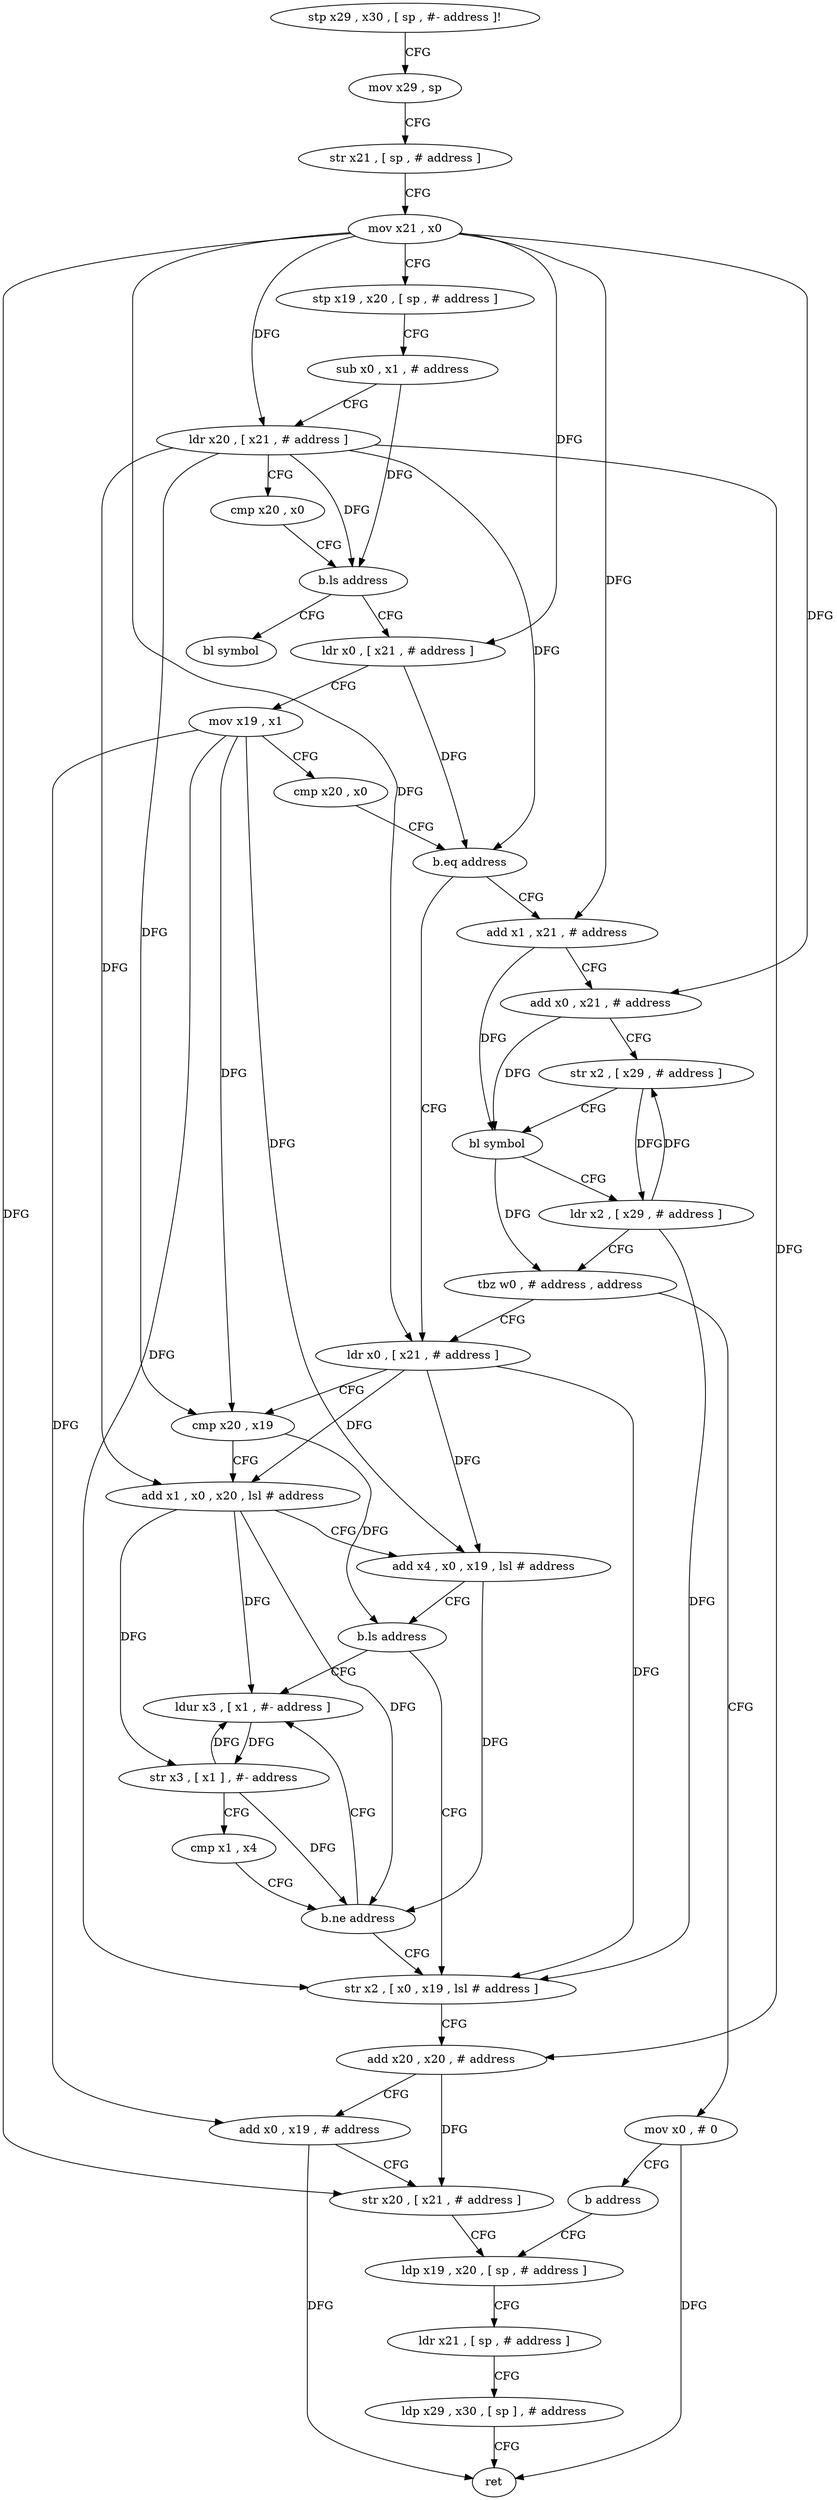 digraph "func" {
"152192" [label = "stp x29 , x30 , [ sp , #- address ]!" ]
"152196" [label = "mov x29 , sp" ]
"152200" [label = "str x21 , [ sp , # address ]" ]
"152204" [label = "mov x21 , x0" ]
"152208" [label = "stp x19 , x20 , [ sp , # address ]" ]
"152212" [label = "sub x0 , x1 , # address" ]
"152216" [label = "ldr x20 , [ x21 , # address ]" ]
"152220" [label = "cmp x20 , x0" ]
"152224" [label = "b.ls address" ]
"152344" [label = "bl symbol" ]
"152228" [label = "ldr x0 , [ x21 , # address ]" ]
"152232" [label = "mov x19 , x1" ]
"152236" [label = "cmp x20 , x0" ]
"152240" [label = "b.eq address" ]
"152312" [label = "add x1 , x21 , # address" ]
"152244" [label = "ldr x0 , [ x21 , # address ]" ]
"152316" [label = "add x0 , x21 , # address" ]
"152320" [label = "str x2 , [ x29 , # address ]" ]
"152324" [label = "bl symbol" ]
"152328" [label = "ldr x2 , [ x29 , # address ]" ]
"152332" [label = "tbz w0 , # address , address" ]
"152336" [label = "mov x0 , # 0" ]
"152248" [label = "cmp x20 , x19" ]
"152252" [label = "add x1 , x0 , x20 , lsl # address" ]
"152256" [label = "add x4 , x0 , x19 , lsl # address" ]
"152260" [label = "b.ls address" ]
"152280" [label = "str x2 , [ x0 , x19 , lsl # address ]" ]
"152264" [label = "ldur x3 , [ x1 , #- address ]" ]
"152340" [label = "b address" ]
"152296" [label = "ldp x19 , x20 , [ sp , # address ]" ]
"152284" [label = "add x20 , x20 , # address" ]
"152288" [label = "add x0 , x19 , # address" ]
"152292" [label = "str x20 , [ x21 , # address ]" ]
"152268" [label = "str x3 , [ x1 ] , #- address" ]
"152272" [label = "cmp x1 , x4" ]
"152276" [label = "b.ne address" ]
"152300" [label = "ldr x21 , [ sp , # address ]" ]
"152304" [label = "ldp x29 , x30 , [ sp ] , # address" ]
"152308" [label = "ret" ]
"152192" -> "152196" [ label = "CFG" ]
"152196" -> "152200" [ label = "CFG" ]
"152200" -> "152204" [ label = "CFG" ]
"152204" -> "152208" [ label = "CFG" ]
"152204" -> "152216" [ label = "DFG" ]
"152204" -> "152228" [ label = "DFG" ]
"152204" -> "152312" [ label = "DFG" ]
"152204" -> "152316" [ label = "DFG" ]
"152204" -> "152244" [ label = "DFG" ]
"152204" -> "152292" [ label = "DFG" ]
"152208" -> "152212" [ label = "CFG" ]
"152212" -> "152216" [ label = "CFG" ]
"152212" -> "152224" [ label = "DFG" ]
"152216" -> "152220" [ label = "CFG" ]
"152216" -> "152224" [ label = "DFG" ]
"152216" -> "152240" [ label = "DFG" ]
"152216" -> "152248" [ label = "DFG" ]
"152216" -> "152252" [ label = "DFG" ]
"152216" -> "152284" [ label = "DFG" ]
"152220" -> "152224" [ label = "CFG" ]
"152224" -> "152344" [ label = "CFG" ]
"152224" -> "152228" [ label = "CFG" ]
"152228" -> "152232" [ label = "CFG" ]
"152228" -> "152240" [ label = "DFG" ]
"152232" -> "152236" [ label = "CFG" ]
"152232" -> "152248" [ label = "DFG" ]
"152232" -> "152256" [ label = "DFG" ]
"152232" -> "152280" [ label = "DFG" ]
"152232" -> "152288" [ label = "DFG" ]
"152236" -> "152240" [ label = "CFG" ]
"152240" -> "152312" [ label = "CFG" ]
"152240" -> "152244" [ label = "CFG" ]
"152312" -> "152316" [ label = "CFG" ]
"152312" -> "152324" [ label = "DFG" ]
"152244" -> "152248" [ label = "CFG" ]
"152244" -> "152252" [ label = "DFG" ]
"152244" -> "152256" [ label = "DFG" ]
"152244" -> "152280" [ label = "DFG" ]
"152316" -> "152320" [ label = "CFG" ]
"152316" -> "152324" [ label = "DFG" ]
"152320" -> "152324" [ label = "CFG" ]
"152320" -> "152328" [ label = "DFG" ]
"152324" -> "152328" [ label = "CFG" ]
"152324" -> "152332" [ label = "DFG" ]
"152328" -> "152332" [ label = "CFG" ]
"152328" -> "152320" [ label = "DFG" ]
"152328" -> "152280" [ label = "DFG" ]
"152332" -> "152244" [ label = "CFG" ]
"152332" -> "152336" [ label = "CFG" ]
"152336" -> "152340" [ label = "CFG" ]
"152336" -> "152308" [ label = "DFG" ]
"152248" -> "152252" [ label = "CFG" ]
"152248" -> "152260" [ label = "DFG" ]
"152252" -> "152256" [ label = "CFG" ]
"152252" -> "152264" [ label = "DFG" ]
"152252" -> "152268" [ label = "DFG" ]
"152252" -> "152276" [ label = "DFG" ]
"152256" -> "152260" [ label = "CFG" ]
"152256" -> "152276" [ label = "DFG" ]
"152260" -> "152280" [ label = "CFG" ]
"152260" -> "152264" [ label = "CFG" ]
"152280" -> "152284" [ label = "CFG" ]
"152264" -> "152268" [ label = "DFG" ]
"152340" -> "152296" [ label = "CFG" ]
"152296" -> "152300" [ label = "CFG" ]
"152284" -> "152288" [ label = "CFG" ]
"152284" -> "152292" [ label = "DFG" ]
"152288" -> "152292" [ label = "CFG" ]
"152288" -> "152308" [ label = "DFG" ]
"152292" -> "152296" [ label = "CFG" ]
"152268" -> "152272" [ label = "CFG" ]
"152268" -> "152264" [ label = "DFG" ]
"152268" -> "152276" [ label = "DFG" ]
"152272" -> "152276" [ label = "CFG" ]
"152276" -> "152264" [ label = "CFG" ]
"152276" -> "152280" [ label = "CFG" ]
"152300" -> "152304" [ label = "CFG" ]
"152304" -> "152308" [ label = "CFG" ]
}
